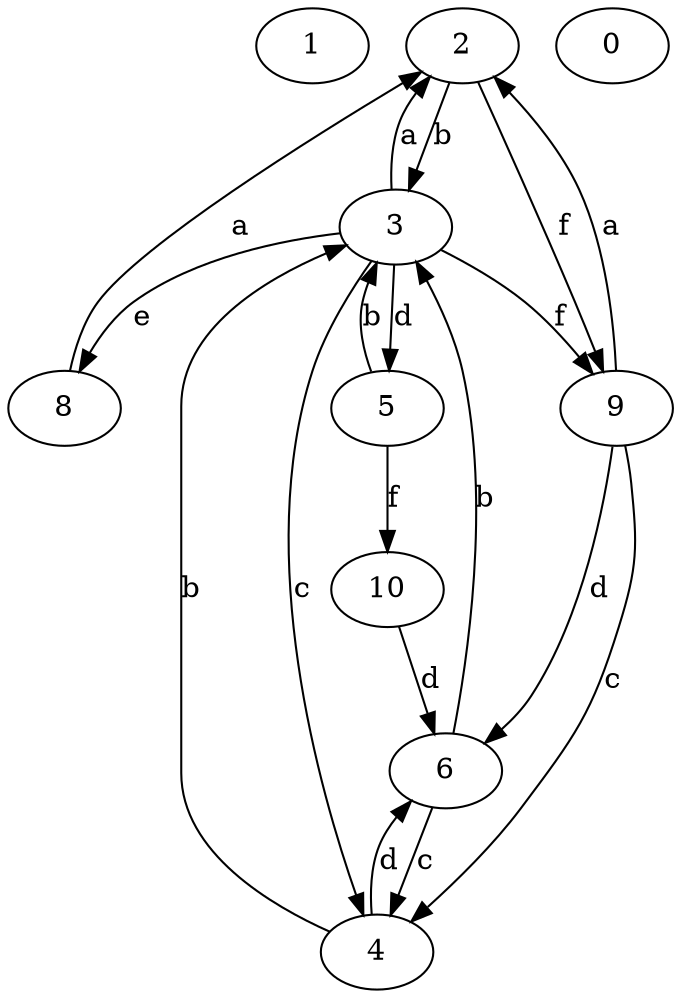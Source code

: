 strict digraph  {
1;
2;
3;
4;
0;
5;
6;
8;
9;
10;
2 -> 3  [label=b];
2 -> 9  [label=f];
3 -> 2  [label=a];
3 -> 4  [label=c];
3 -> 5  [label=d];
3 -> 8  [label=e];
3 -> 9  [label=f];
4 -> 3  [label=b];
4 -> 6  [label=d];
5 -> 3  [label=b];
5 -> 10  [label=f];
6 -> 3  [label=b];
6 -> 4  [label=c];
8 -> 2  [label=a];
9 -> 2  [label=a];
9 -> 4  [label=c];
9 -> 6  [label=d];
10 -> 6  [label=d];
}
